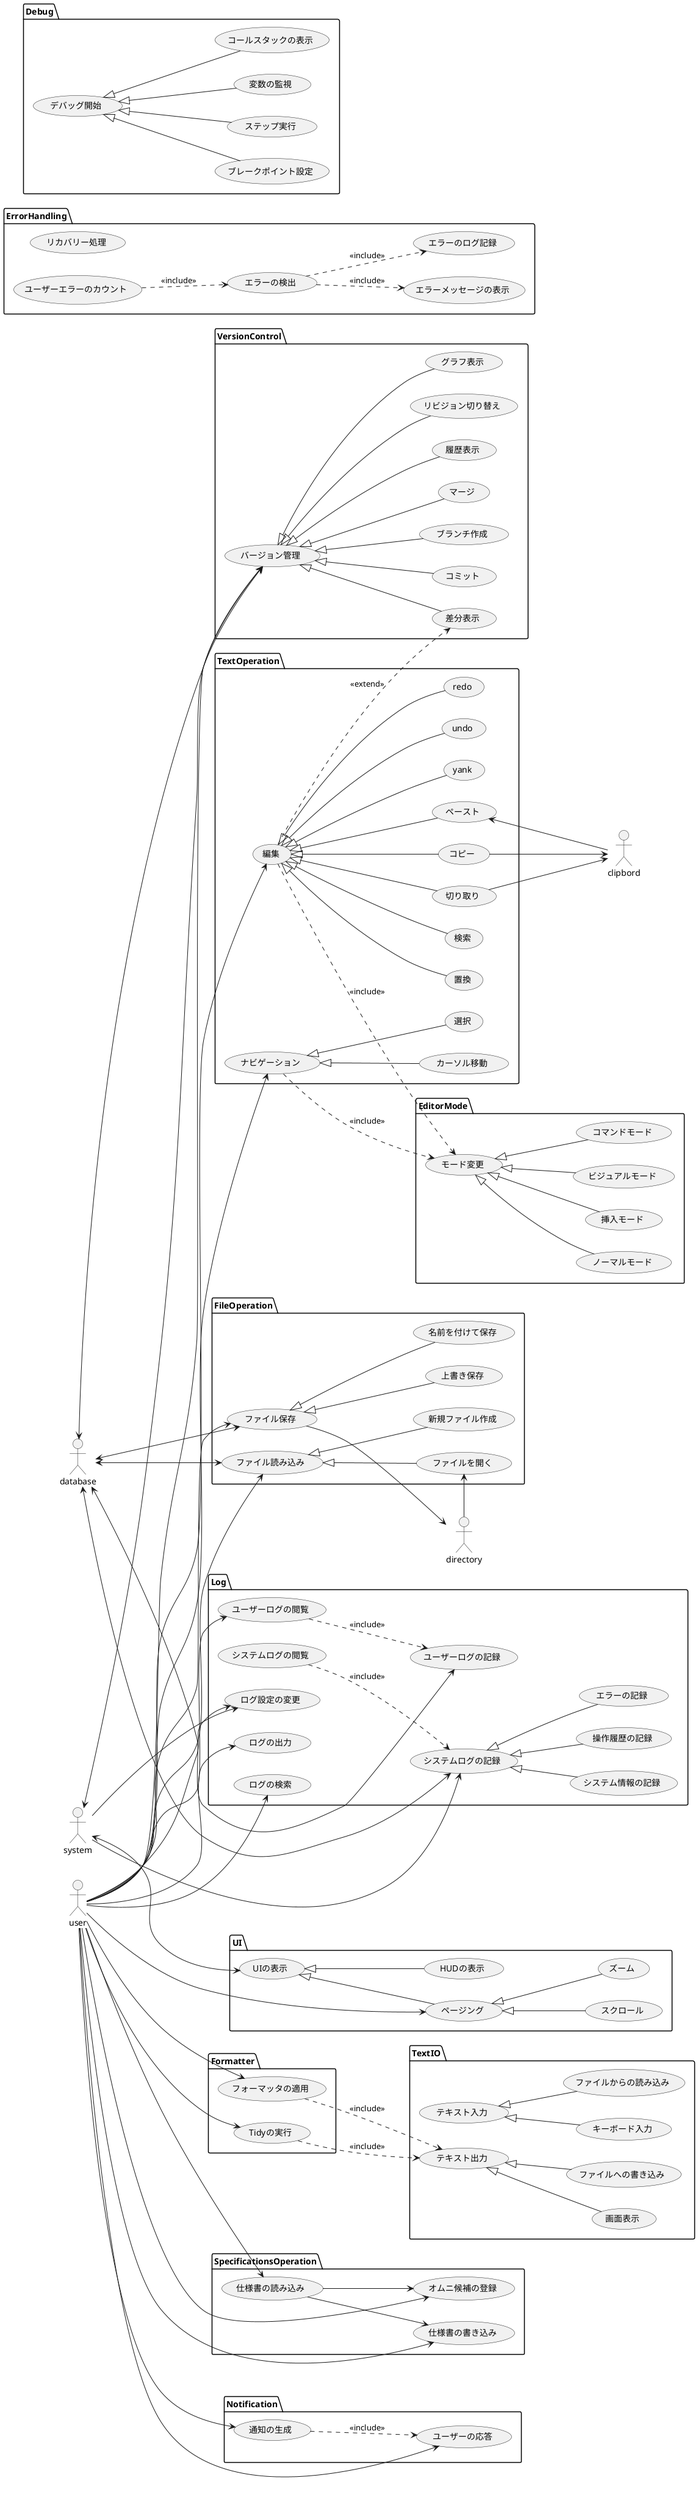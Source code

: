@startuml

left to right direction

package EditorMode {
    usecase (モード変更) as modeChange
    usecase (ノーマルモード) as normalMode
    usecase (挿入モード) as insertMode
    usecase (ビジュアルモード) as visualMode
    usecase (コマンドモード) as commandMode

    modeChange <|-- normalMode
    modeChange <|-- insertMode
    modeChange <|-- visualMode
    modeChange <|-- commandMode
}

package VersionControl {
    usecase (バージョン管理) as versionControl
    usecase (コミット) as commit
    usecase (ブランチ作成) as createBranch
    usecase (マージ) as merge
    usecase (履歴表示) as showHistory
    usecase (差分表示) as showDiff
    usecase (リビジョン切り替え) as switchRevision
    usecase (グラフ表示) as showGraph

    versionControl <|-- commit
    versionControl <|-- createBranch
    versionControl <|-- merge
    versionControl <|-- showHistory
    versionControl <|-- showDiff
    versionControl <|-- switchRevision
    versionControl <|-- showGraph
}

package TextOperation {
    usecase (コピー) as copy
    usecase (切り取り) as cut
    usecase (ペースト) as paste

    usecase (yank) as yank
    usecase (undo) as undo
    usecase (redo) as redo

    usecase (置換) as replace
    usecase (検索) as search

    usecase (編集) as edit

    usecase (ナビゲーション) as navi

    edit <|-- copy
    edit <|-- cut
    edit <|-- paste
    edit <|-- yank
    edit <|-- undo
    edit <|-- redo
    edit <|-- replace
    edit <|-- search

    usecase (カーソル移動) as moveCursor
    usecase (選択) as block
    navi <|-- moveCursor
    navi <|-- block

    edit ..> modeChange : <<include>>
    navi ..> modeChange : <<include>>
    edit ..> showDiff : <<extend>>
}

package FileOperation {
    usecase (ファイル保存) as saveFile
    usecase (ファイル読み込み) as loadFile

    usecase (上書き保存) as overwriteSave
    usecase (名前を付けて保存) as saveAs

    usecase (ファイルを開く) as openFile
    usecase (新規ファイル作成) as newFile

    saveFile <|-- overwriteSave
    saveFile <|-- saveAs

    loadFile <|-- openFile
    loadFile <|-- newFile
}

package Log {
    usecase (システムログの記録) as recordSystemLog
    usecase (システムログの閲覧) as viewSystemLog

    usecase (ユーザーログの記録) as recordUserLog
    usecase (ユーザーログの閲覧) as viewUserLog
    usecase (ログの検索) as searchLog
    usecase (ログの出力) as exportLog
    usecase (ログ設定の変更) as configureLog

    usecase (操作履歴の記録) as operationHistory
    usecase (エラーの記録) as errorLog
    usecase (システム情報の記録) as infoSystemLog

    recordSystemLog <|-- operationHistory
    recordSystemLog <|-- errorLog
    recordSystemLog <|-- infoSystemLog

    viewSystemLog ..> recordSystemLog : <<include>>
    viewUserLog ..> recordUserLog : <<include>>
}

package ErrorHandling {
    usecase (エラーの検出) as detectError
    usecase (エラーメッセージの表示) as showErrorMessage
    usecase (エラーのログ記録) as logError
    usecase (リカバリー処理) as recoveryProcess
    usecase (ユーザーエラーのカウント) as countUserError

    detectError ..> showErrorMessage : <<include>>
    detectError ..> logError : <<include>>
    countUserError ..> detectError : <<include>>
}

package UI {
    (HUDの表示) as HUD
    (UIの表示) as ui
    (スクロール) as scroll
    (ズーム) as zoom

    (ページング) as paging

    paging <|-- scroll
    paging <|-- zoom

    ui <|-- paging
    ui <|-- HUD
}

package TextIO {
    usecase (テキスト入力) as textInput
    usecase (テキスト出力) as textOutput
    
    usecase (キーボード入力) as keyboardInput
    usecase (ファイルからの読み込み) as fileInput
    
    usecase (画面表示) as screenOutput
    usecase (ファイルへの書き込み) as fileOutput
    
    textInput <|-- keyboardInput
    textInput <|-- fileInput
    
    textOutput <|-- screenOutput
    textOutput <|-- fileOutput
}

package Formatter {
    usecase (フォーマッタの適用) as applyFormatter
    usecase (Tidyの実行) as runTidy

    applyFormatter ..> textOutput : <<include>>
    runTidy ..> textOutput : <<include>>
}

package Debug {
    usecase (デバッグ開始) as startDebug
    usecase (ブレークポイント設定) as setBreakpoint
    usecase (ステップ実行) as stepExecution
    usecase (変数の監視) as watchVariable
    usecase (コールスタックの表示) as showCallStack

    startDebug <|-- setBreakpoint
    startDebug <|-- stepExecution
    startDebug <|-- watchVariable
    startDebug <|-- showCallStack
}

package SpecificationsOperation {
    usecase (仕様書の読み込み) as readSpecifications
    usecase (仕様書の書き込み) as writeSpecifications
    usecase (オムニ候補の登録) as registerOmniCandidates

    readSpecifications --> writeSpecifications
    readSpecifications --> registerOmniCandidates
}

package Notification {
    usecase (通知の生成) as generateNotification
    usecase (ユーザーの応答) as userResponse

    generateNotification ..> userResponse : <<include>>
}

:user:
user --> readSpecifications
user --> writeSpecifications
user --> registerOmniCandidates

user --> loadFile
user --> saveFile
user --> edit
user --> navi
user --> viewUserLog
user --> searchLog
user --> exportLog
user --> configureLog
user --> paging
user --> versionControl
user --> applyFormatter
user --> runTidy
user --> generateNotification
user --> userResponse

:directory:
saveFile --> directory
directory --> openFile

:database:
database <--> recordUserLog
database <--> recordSystemLog
database <--> saveFile
database <--> loadFile

database <--> versionControl

:system:
system --> recordSystemLog
system --> configureLog

system <--> ui

system <--> versionControl

:clipbord:
copy --> clipbord 
cut --> clipbord 
clipbord --> paste

@enduml